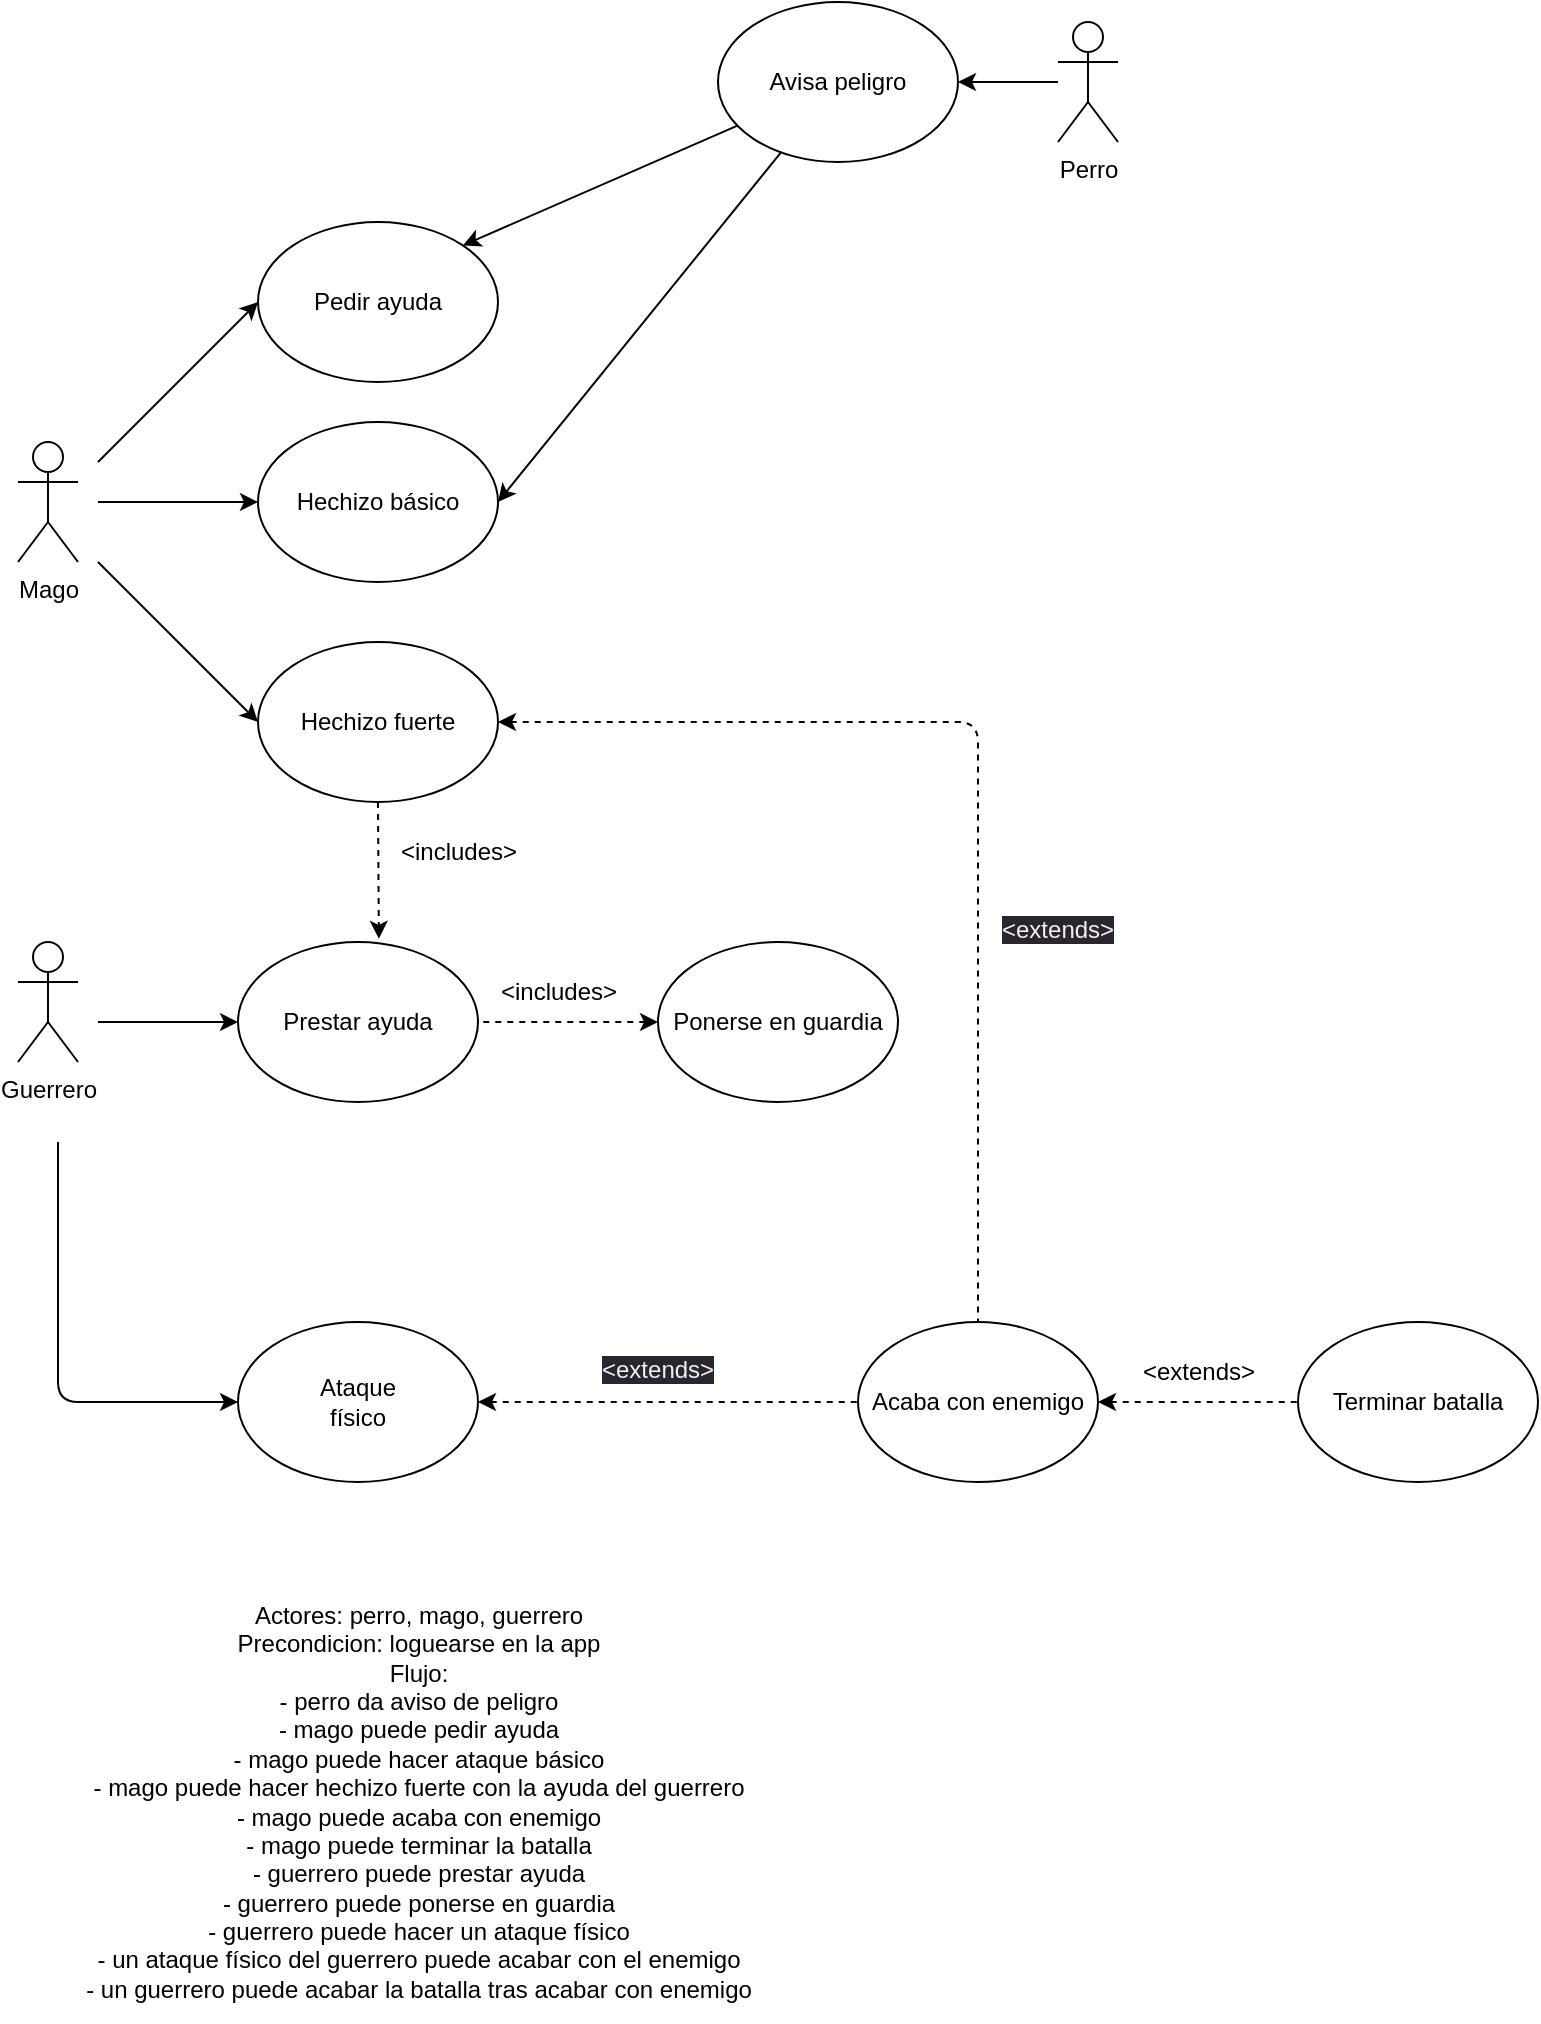 <mxfile>
    <diagram id="-x-nbmNjr8VsD-WPcPlK" name="Page-1">
        <mxGraphModel dx="876" dy="593" grid="1" gridSize="10" guides="1" tooltips="1" connect="1" arrows="1" fold="1" page="1" pageScale="1" pageWidth="2339" pageHeight="3300" math="0" shadow="0">
            <root>
                <mxCell id="0"/>
                <mxCell id="1" parent="0"/>
                <mxCell id="2" value="Perro" style="shape=umlActor;verticalLabelPosition=bottom;verticalAlign=top;html=1;outlineConnect=0;" parent="1" vertex="1">
                    <mxGeometry x="600" y="160" width="30" height="60" as="geometry"/>
                </mxCell>
                <mxCell id="3" value="Mago&lt;br&gt;" style="shape=umlActor;verticalLabelPosition=bottom;verticalAlign=top;html=1;outlineConnect=0;" parent="1" vertex="1">
                    <mxGeometry x="80" y="370" width="30" height="60" as="geometry"/>
                </mxCell>
                <mxCell id="35" style="edgeStyle=none;html=1;endArrow=none;endFill=0;startArrow=classic;startFill=1;" parent="1" source="5" target="2" edge="1">
                    <mxGeometry relative="1" as="geometry"/>
                </mxCell>
                <mxCell id="36" style="edgeStyle=none;html=1;entryX=1;entryY=0;entryDx=0;entryDy=0;endArrow=classic;endFill=1;startArrow=none;startFill=0;" parent="1" source="5" target="7" edge="1">
                    <mxGeometry relative="1" as="geometry"/>
                </mxCell>
                <mxCell id="37" style="edgeStyle=none;html=1;entryX=1;entryY=0.5;entryDx=0;entryDy=0;endArrow=classic;endFill=1;" parent="1" source="5" target="26" edge="1">
                    <mxGeometry relative="1" as="geometry"/>
                </mxCell>
                <mxCell id="5" value="Avisa peligro" style="ellipse;whiteSpace=wrap;html=1;" parent="1" vertex="1">
                    <mxGeometry x="430" y="150" width="120" height="80" as="geometry"/>
                </mxCell>
                <mxCell id="30" style="edgeStyle=none;html=1;exitX=0;exitY=0.5;exitDx=0;exitDy=0;endArrow=none;endFill=0;startArrow=classic;startFill=1;" parent="1" source="7" edge="1">
                    <mxGeometry relative="1" as="geometry">
                        <mxPoint x="120" y="380" as="targetPoint"/>
                    </mxGeometry>
                </mxCell>
                <mxCell id="7" value="Pedir ayuda" style="ellipse;whiteSpace=wrap;html=1;" parent="1" vertex="1">
                    <mxGeometry x="200" y="260" width="120" height="80" as="geometry"/>
                </mxCell>
                <mxCell id="10" value="Guerrero" style="shape=umlActor;verticalLabelPosition=bottom;verticalAlign=top;html=1;outlineConnect=0;" parent="1" vertex="1">
                    <mxGeometry x="80" y="620" width="30" height="60" as="geometry"/>
                </mxCell>
                <mxCell id="11" style="edgeStyle=none;html=1;endArrow=none;endFill=0;startArrow=classic;startFill=1;" parent="1" source="12" edge="1">
                    <mxGeometry relative="1" as="geometry">
                        <mxPoint x="120" y="660" as="targetPoint"/>
                    </mxGeometry>
                </mxCell>
                <mxCell id="12" value="Prestar ayuda" style="ellipse;whiteSpace=wrap;html=1;" parent="1" vertex="1">
                    <mxGeometry x="190" y="620" width="120" height="80" as="geometry"/>
                </mxCell>
                <mxCell id="14" style="edgeStyle=none;html=1;exitX=1;exitY=0.5;exitDx=0;exitDy=0;entryX=0;entryY=0.5;entryDx=0;entryDy=0;dashed=1;startArrow=classic;startFill=1;endArrow=none;endFill=0;" parent="1" source="15" target="22" edge="1">
                    <mxGeometry relative="1" as="geometry"/>
                </mxCell>
                <mxCell id="15" value="Acaba con enemigo" style="ellipse;whiteSpace=wrap;html=1;" parent="1" vertex="1">
                    <mxGeometry x="500" y="810" width="120" height="80" as="geometry"/>
                </mxCell>
                <mxCell id="21" value="&amp;lt;extends&amp;gt;" style="text;html=1;align=center;verticalAlign=middle;resizable=0;points=[];autosize=1;strokeColor=none;fillColor=none;" parent="1" vertex="1">
                    <mxGeometry x="630" y="820" width="80" height="30" as="geometry"/>
                </mxCell>
                <mxCell id="22" value="Terminar batalla" style="ellipse;whiteSpace=wrap;html=1;" parent="1" vertex="1">
                    <mxGeometry x="720" y="810" width="120" height="80" as="geometry"/>
                </mxCell>
                <mxCell id="31" style="edgeStyle=none;html=1;exitX=0;exitY=0.5;exitDx=0;exitDy=0;endArrow=none;endFill=0;startArrow=classic;startFill=1;" parent="1" source="26" edge="1">
                    <mxGeometry relative="1" as="geometry">
                        <mxPoint x="120" y="400" as="targetPoint"/>
                    </mxGeometry>
                </mxCell>
                <mxCell id="26" value="Hechizo básico" style="ellipse;whiteSpace=wrap;html=1;" parent="1" vertex="1">
                    <mxGeometry x="200" y="360" width="120" height="80" as="geometry"/>
                </mxCell>
                <mxCell id="32" style="edgeStyle=none;html=1;exitX=0;exitY=0.5;exitDx=0;exitDy=0;endArrow=none;endFill=0;startArrow=classic;startFill=1;" parent="1" source="27" edge="1">
                    <mxGeometry relative="1" as="geometry">
                        <mxPoint x="120" y="430" as="targetPoint"/>
                    </mxGeometry>
                </mxCell>
                <mxCell id="33" style="edgeStyle=none;html=1;exitX=0.5;exitY=1;exitDx=0;exitDy=0;entryX=0.587;entryY=-0.02;entryDx=0;entryDy=0;entryPerimeter=0;endArrow=classic;endFill=1;dashed=1;" parent="1" source="27" target="12" edge="1">
                    <mxGeometry relative="1" as="geometry"/>
                </mxCell>
                <mxCell id="43" style="edgeStyle=none;html=1;entryX=0.5;entryY=0;entryDx=0;entryDy=0;startArrow=classic;startFill=1;endArrow=none;endFill=0;dashed=1;" parent="1" source="27" target="15" edge="1">
                    <mxGeometry relative="1" as="geometry">
                        <Array as="points">
                            <mxPoint x="560" y="510"/>
                        </Array>
                    </mxGeometry>
                </mxCell>
                <mxCell id="27" value="Hechizo fuerte" style="ellipse;whiteSpace=wrap;html=1;" parent="1" vertex="1">
                    <mxGeometry x="200" y="470" width="120" height="80" as="geometry"/>
                </mxCell>
                <mxCell id="34" value="&amp;lt;includes&amp;gt;" style="text;html=1;align=center;verticalAlign=middle;resizable=0;points=[];autosize=1;strokeColor=none;fillColor=none;" parent="1" vertex="1">
                    <mxGeometry x="260" y="560" width="80" height="30" as="geometry"/>
                </mxCell>
                <mxCell id="39" style="edgeStyle=none;html=1;entryX=1;entryY=0.5;entryDx=0;entryDy=0;startArrow=classic;startFill=1;endArrow=none;endFill=0;dashed=1;" parent="1" source="38" target="12" edge="1">
                    <mxGeometry relative="1" as="geometry"/>
                </mxCell>
                <mxCell id="38" value="Ponerse en guardia" style="ellipse;whiteSpace=wrap;html=1;" parent="1" vertex="1">
                    <mxGeometry x="400" y="620" width="120" height="80" as="geometry"/>
                </mxCell>
                <mxCell id="40" value="&amp;lt;includes&amp;gt;" style="text;html=1;align=center;verticalAlign=middle;resizable=0;points=[];autosize=1;strokeColor=none;fillColor=none;" parent="1" vertex="1">
                    <mxGeometry x="310" y="630" width="80" height="30" as="geometry"/>
                </mxCell>
                <mxCell id="47" style="edgeStyle=none;html=1;entryX=0;entryY=0.5;entryDx=0;entryDy=0;startArrow=classic;startFill=1;endArrow=none;endFill=0;dashed=1;" parent="1" source="46" target="15" edge="1">
                    <mxGeometry relative="1" as="geometry"/>
                </mxCell>
                <mxCell id="48" style="edgeStyle=none;html=1;exitX=0;exitY=0.5;exitDx=0;exitDy=0;startArrow=classic;startFill=1;endArrow=none;endFill=0;" parent="1" source="46" edge="1">
                    <mxGeometry relative="1" as="geometry">
                        <mxPoint x="100" y="720" as="targetPoint"/>
                        <Array as="points">
                            <mxPoint x="100" y="850"/>
                        </Array>
                    </mxGeometry>
                </mxCell>
                <mxCell id="46" value="Ataque&lt;br&gt;físico" style="ellipse;whiteSpace=wrap;html=1;" parent="1" vertex="1">
                    <mxGeometry x="190" y="810" width="120" height="80" as="geometry"/>
                </mxCell>
                <mxCell id="49" value="&lt;span style=&quot;color: rgb(240, 240, 240); font-family: Helvetica; font-size: 12px; font-style: normal; font-variant-ligatures: normal; font-variant-caps: normal; font-weight: 400; letter-spacing: normal; orphans: 2; text-align: center; text-indent: 0px; text-transform: none; widows: 2; word-spacing: 0px; -webkit-text-stroke-width: 0px; background-color: rgb(42, 37, 47); text-decoration-thickness: initial; text-decoration-style: initial; text-decoration-color: initial; float: none; display: inline !important;&quot;&gt;&amp;lt;extends&amp;gt;&lt;/span&gt;" style="text;whiteSpace=wrap;html=1;" parent="1" vertex="1">
                    <mxGeometry x="570" y="600" width="90" height="40" as="geometry"/>
                </mxCell>
                <mxCell id="50" value="&lt;span style=&quot;color: rgb(240, 240, 240); font-family: Helvetica; font-size: 12px; font-style: normal; font-variant-ligatures: normal; font-variant-caps: normal; font-weight: 400; letter-spacing: normal; orphans: 2; text-align: center; text-indent: 0px; text-transform: none; widows: 2; word-spacing: 0px; -webkit-text-stroke-width: 0px; background-color: rgb(42, 37, 47); text-decoration-thickness: initial; text-decoration-style: initial; text-decoration-color: initial; float: none; display: inline !important;&quot;&gt;&amp;lt;extends&amp;gt;&lt;/span&gt;" style="text;whiteSpace=wrap;html=1;" parent="1" vertex="1">
                    <mxGeometry x="370" y="820" width="90" height="40" as="geometry"/>
                </mxCell>
                <mxCell id="51" value="Actores: perro, mago, guerrero&lt;br&gt;Precondicion: loguearse en la app&lt;br&gt;Flujo:&lt;br&gt;- perro da aviso de peligro&lt;br&gt;- mago puede pedir ayuda&lt;br&gt;- mago puede hacer ataque básico&lt;br&gt;- mago puede hacer hechizo fuerte con la ayuda del guerrero&lt;br&gt;- mago puede acaba con enemigo&lt;br&gt;- mago puede terminar la batalla&lt;br&gt;- guerrero puede prestar ayuda&lt;br&gt;- guerrero puede ponerse en guardia&lt;br&gt;- guerrero puede hacer un ataque físico&lt;br&gt;- un ataque físico del guerrero puede acabar con el enemigo&lt;br&gt;- un guerrero puede acabar la batalla tras acabar con enemigo" style="text;html=1;align=center;verticalAlign=middle;resizable=0;points=[];autosize=1;strokeColor=none;fillColor=none;" vertex="1" parent="1">
                    <mxGeometry x="100" y="940" width="360" height="220" as="geometry"/>
                </mxCell>
            </root>
        </mxGraphModel>
    </diagram>
</mxfile>